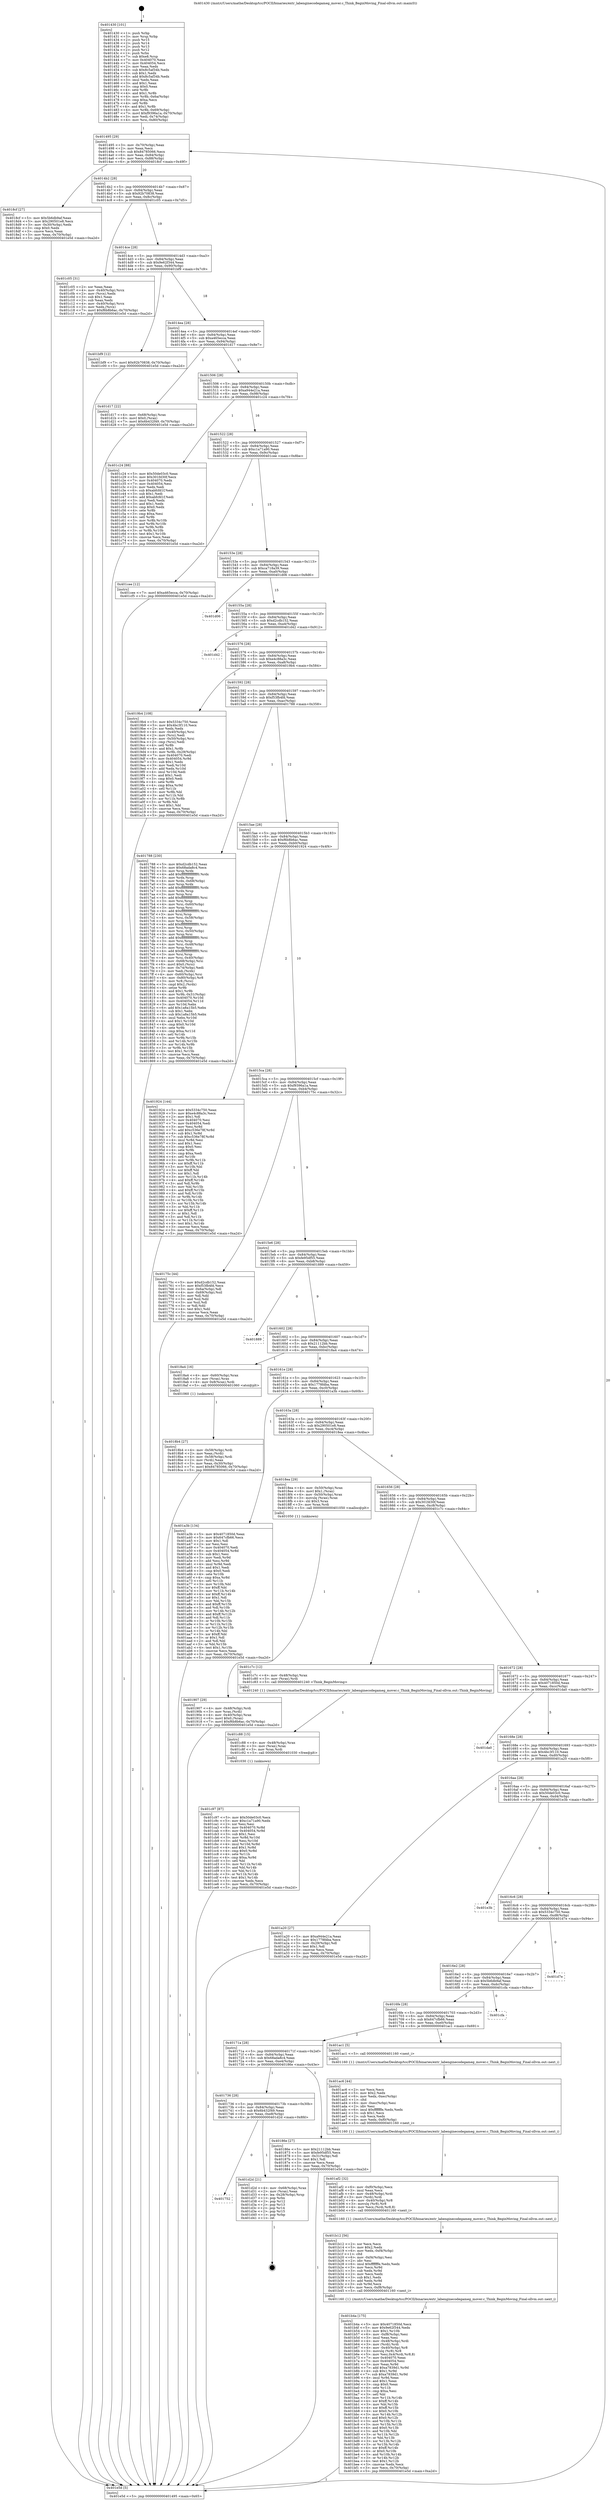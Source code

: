 digraph "0x401430" {
  label = "0x401430 (/mnt/c/Users/mathe/Desktop/tcc/POCII/binaries/extr_labenginecodegameg_mover.c_Think_BeginMoving_Final-ollvm.out::main(0))"
  labelloc = "t"
  node[shape=record]

  Entry [label="",width=0.3,height=0.3,shape=circle,fillcolor=black,style=filled]
  "0x401495" [label="{
     0x401495 [29]\l
     | [instrs]\l
     &nbsp;&nbsp;0x401495 \<+3\>: mov -0x70(%rbp),%eax\l
     &nbsp;&nbsp;0x401498 \<+2\>: mov %eax,%ecx\l
     &nbsp;&nbsp;0x40149a \<+6\>: sub $0x84785066,%ecx\l
     &nbsp;&nbsp;0x4014a0 \<+6\>: mov %eax,-0x84(%rbp)\l
     &nbsp;&nbsp;0x4014a6 \<+6\>: mov %ecx,-0x88(%rbp)\l
     &nbsp;&nbsp;0x4014ac \<+6\>: je 00000000004018cf \<main+0x49f\>\l
  }"]
  "0x4018cf" [label="{
     0x4018cf [27]\l
     | [instrs]\l
     &nbsp;&nbsp;0x4018cf \<+5\>: mov $0x5b6db9af,%eax\l
     &nbsp;&nbsp;0x4018d4 \<+5\>: mov $0x290501e8,%ecx\l
     &nbsp;&nbsp;0x4018d9 \<+3\>: mov -0x30(%rbp),%edx\l
     &nbsp;&nbsp;0x4018dc \<+3\>: cmp $0x0,%edx\l
     &nbsp;&nbsp;0x4018df \<+3\>: cmove %ecx,%eax\l
     &nbsp;&nbsp;0x4018e2 \<+3\>: mov %eax,-0x70(%rbp)\l
     &nbsp;&nbsp;0x4018e5 \<+5\>: jmp 0000000000401e5d \<main+0xa2d\>\l
  }"]
  "0x4014b2" [label="{
     0x4014b2 [28]\l
     | [instrs]\l
     &nbsp;&nbsp;0x4014b2 \<+5\>: jmp 00000000004014b7 \<main+0x87\>\l
     &nbsp;&nbsp;0x4014b7 \<+6\>: mov -0x84(%rbp),%eax\l
     &nbsp;&nbsp;0x4014bd \<+5\>: sub $0x92b70838,%eax\l
     &nbsp;&nbsp;0x4014c2 \<+6\>: mov %eax,-0x8c(%rbp)\l
     &nbsp;&nbsp;0x4014c8 \<+6\>: je 0000000000401c05 \<main+0x7d5\>\l
  }"]
  Exit [label="",width=0.3,height=0.3,shape=circle,fillcolor=black,style=filled,peripheries=2]
  "0x401c05" [label="{
     0x401c05 [31]\l
     | [instrs]\l
     &nbsp;&nbsp;0x401c05 \<+2\>: xor %eax,%eax\l
     &nbsp;&nbsp;0x401c07 \<+4\>: mov -0x40(%rbp),%rcx\l
     &nbsp;&nbsp;0x401c0b \<+2\>: mov (%rcx),%edx\l
     &nbsp;&nbsp;0x401c0d \<+3\>: sub $0x1,%eax\l
     &nbsp;&nbsp;0x401c10 \<+2\>: sub %eax,%edx\l
     &nbsp;&nbsp;0x401c12 \<+4\>: mov -0x40(%rbp),%rcx\l
     &nbsp;&nbsp;0x401c16 \<+2\>: mov %edx,(%rcx)\l
     &nbsp;&nbsp;0x401c18 \<+7\>: movl $0xf6b8b6ac,-0x70(%rbp)\l
     &nbsp;&nbsp;0x401c1f \<+5\>: jmp 0000000000401e5d \<main+0xa2d\>\l
  }"]
  "0x4014ce" [label="{
     0x4014ce [28]\l
     | [instrs]\l
     &nbsp;&nbsp;0x4014ce \<+5\>: jmp 00000000004014d3 \<main+0xa3\>\l
     &nbsp;&nbsp;0x4014d3 \<+6\>: mov -0x84(%rbp),%eax\l
     &nbsp;&nbsp;0x4014d9 \<+5\>: sub $0x9e62f344,%eax\l
     &nbsp;&nbsp;0x4014de \<+6\>: mov %eax,-0x90(%rbp)\l
     &nbsp;&nbsp;0x4014e4 \<+6\>: je 0000000000401bf9 \<main+0x7c9\>\l
  }"]
  "0x401752" [label="{
     0x401752\l
  }", style=dashed]
  "0x401bf9" [label="{
     0x401bf9 [12]\l
     | [instrs]\l
     &nbsp;&nbsp;0x401bf9 \<+7\>: movl $0x92b70838,-0x70(%rbp)\l
     &nbsp;&nbsp;0x401c00 \<+5\>: jmp 0000000000401e5d \<main+0xa2d\>\l
  }"]
  "0x4014ea" [label="{
     0x4014ea [28]\l
     | [instrs]\l
     &nbsp;&nbsp;0x4014ea \<+5\>: jmp 00000000004014ef \<main+0xbf\>\l
     &nbsp;&nbsp;0x4014ef \<+6\>: mov -0x84(%rbp),%eax\l
     &nbsp;&nbsp;0x4014f5 \<+5\>: sub $0xa465ecca,%eax\l
     &nbsp;&nbsp;0x4014fa \<+6\>: mov %eax,-0x94(%rbp)\l
     &nbsp;&nbsp;0x401500 \<+6\>: je 0000000000401d17 \<main+0x8e7\>\l
  }"]
  "0x401d2d" [label="{
     0x401d2d [21]\l
     | [instrs]\l
     &nbsp;&nbsp;0x401d2d \<+4\>: mov -0x68(%rbp),%rax\l
     &nbsp;&nbsp;0x401d31 \<+2\>: mov (%rax),%eax\l
     &nbsp;&nbsp;0x401d33 \<+4\>: lea -0x28(%rbp),%rsp\l
     &nbsp;&nbsp;0x401d37 \<+1\>: pop %rbx\l
     &nbsp;&nbsp;0x401d38 \<+2\>: pop %r12\l
     &nbsp;&nbsp;0x401d3a \<+2\>: pop %r13\l
     &nbsp;&nbsp;0x401d3c \<+2\>: pop %r14\l
     &nbsp;&nbsp;0x401d3e \<+2\>: pop %r15\l
     &nbsp;&nbsp;0x401d40 \<+1\>: pop %rbp\l
     &nbsp;&nbsp;0x401d41 \<+1\>: ret\l
  }"]
  "0x401d17" [label="{
     0x401d17 [22]\l
     | [instrs]\l
     &nbsp;&nbsp;0x401d17 \<+4\>: mov -0x68(%rbp),%rax\l
     &nbsp;&nbsp;0x401d1b \<+6\>: movl $0x0,(%rax)\l
     &nbsp;&nbsp;0x401d21 \<+7\>: movl $0x6b432f49,-0x70(%rbp)\l
     &nbsp;&nbsp;0x401d28 \<+5\>: jmp 0000000000401e5d \<main+0xa2d\>\l
  }"]
  "0x401506" [label="{
     0x401506 [28]\l
     | [instrs]\l
     &nbsp;&nbsp;0x401506 \<+5\>: jmp 000000000040150b \<main+0xdb\>\l
     &nbsp;&nbsp;0x40150b \<+6\>: mov -0x84(%rbp),%eax\l
     &nbsp;&nbsp;0x401511 \<+5\>: sub $0xa944e21a,%eax\l
     &nbsp;&nbsp;0x401516 \<+6\>: mov %eax,-0x98(%rbp)\l
     &nbsp;&nbsp;0x40151c \<+6\>: je 0000000000401c24 \<main+0x7f4\>\l
  }"]
  "0x401c97" [label="{
     0x401c97 [87]\l
     | [instrs]\l
     &nbsp;&nbsp;0x401c97 \<+5\>: mov $0x50de03c0,%ecx\l
     &nbsp;&nbsp;0x401c9c \<+5\>: mov $0xc1a71a90,%edx\l
     &nbsp;&nbsp;0x401ca1 \<+2\>: xor %esi,%esi\l
     &nbsp;&nbsp;0x401ca3 \<+8\>: mov 0x404070,%r8d\l
     &nbsp;&nbsp;0x401cab \<+8\>: mov 0x404054,%r9d\l
     &nbsp;&nbsp;0x401cb3 \<+3\>: sub $0x1,%esi\l
     &nbsp;&nbsp;0x401cb6 \<+3\>: mov %r8d,%r10d\l
     &nbsp;&nbsp;0x401cb9 \<+3\>: add %esi,%r10d\l
     &nbsp;&nbsp;0x401cbc \<+4\>: imul %r10d,%r8d\l
     &nbsp;&nbsp;0x401cc0 \<+4\>: and $0x1,%r8d\l
     &nbsp;&nbsp;0x401cc4 \<+4\>: cmp $0x0,%r8d\l
     &nbsp;&nbsp;0x401cc8 \<+4\>: sete %r11b\l
     &nbsp;&nbsp;0x401ccc \<+4\>: cmp $0xa,%r9d\l
     &nbsp;&nbsp;0x401cd0 \<+3\>: setl %bl\l
     &nbsp;&nbsp;0x401cd3 \<+3\>: mov %r11b,%r14b\l
     &nbsp;&nbsp;0x401cd6 \<+3\>: and %bl,%r14b\l
     &nbsp;&nbsp;0x401cd9 \<+3\>: xor %bl,%r11b\l
     &nbsp;&nbsp;0x401cdc \<+3\>: or %r11b,%r14b\l
     &nbsp;&nbsp;0x401cdf \<+4\>: test $0x1,%r14b\l
     &nbsp;&nbsp;0x401ce3 \<+3\>: cmovne %edx,%ecx\l
     &nbsp;&nbsp;0x401ce6 \<+3\>: mov %ecx,-0x70(%rbp)\l
     &nbsp;&nbsp;0x401ce9 \<+5\>: jmp 0000000000401e5d \<main+0xa2d\>\l
  }"]
  "0x401c24" [label="{
     0x401c24 [88]\l
     | [instrs]\l
     &nbsp;&nbsp;0x401c24 \<+5\>: mov $0x50de03c0,%eax\l
     &nbsp;&nbsp;0x401c29 \<+5\>: mov $0x301fd30f,%ecx\l
     &nbsp;&nbsp;0x401c2e \<+7\>: mov 0x404070,%edx\l
     &nbsp;&nbsp;0x401c35 \<+7\>: mov 0x404054,%esi\l
     &nbsp;&nbsp;0x401c3c \<+2\>: mov %edx,%edi\l
     &nbsp;&nbsp;0x401c3e \<+6\>: sub $0xabfcfd1f,%edi\l
     &nbsp;&nbsp;0x401c44 \<+3\>: sub $0x1,%edi\l
     &nbsp;&nbsp;0x401c47 \<+6\>: add $0xabfcfd1f,%edi\l
     &nbsp;&nbsp;0x401c4d \<+3\>: imul %edi,%edx\l
     &nbsp;&nbsp;0x401c50 \<+3\>: and $0x1,%edx\l
     &nbsp;&nbsp;0x401c53 \<+3\>: cmp $0x0,%edx\l
     &nbsp;&nbsp;0x401c56 \<+4\>: sete %r8b\l
     &nbsp;&nbsp;0x401c5a \<+3\>: cmp $0xa,%esi\l
     &nbsp;&nbsp;0x401c5d \<+4\>: setl %r9b\l
     &nbsp;&nbsp;0x401c61 \<+3\>: mov %r8b,%r10b\l
     &nbsp;&nbsp;0x401c64 \<+3\>: and %r9b,%r10b\l
     &nbsp;&nbsp;0x401c67 \<+3\>: xor %r9b,%r8b\l
     &nbsp;&nbsp;0x401c6a \<+3\>: or %r8b,%r10b\l
     &nbsp;&nbsp;0x401c6d \<+4\>: test $0x1,%r10b\l
     &nbsp;&nbsp;0x401c71 \<+3\>: cmovne %ecx,%eax\l
     &nbsp;&nbsp;0x401c74 \<+3\>: mov %eax,-0x70(%rbp)\l
     &nbsp;&nbsp;0x401c77 \<+5\>: jmp 0000000000401e5d \<main+0xa2d\>\l
  }"]
  "0x401522" [label="{
     0x401522 [28]\l
     | [instrs]\l
     &nbsp;&nbsp;0x401522 \<+5\>: jmp 0000000000401527 \<main+0xf7\>\l
     &nbsp;&nbsp;0x401527 \<+6\>: mov -0x84(%rbp),%eax\l
     &nbsp;&nbsp;0x40152d \<+5\>: sub $0xc1a71a90,%eax\l
     &nbsp;&nbsp;0x401532 \<+6\>: mov %eax,-0x9c(%rbp)\l
     &nbsp;&nbsp;0x401538 \<+6\>: je 0000000000401cee \<main+0x8be\>\l
  }"]
  "0x401c88" [label="{
     0x401c88 [15]\l
     | [instrs]\l
     &nbsp;&nbsp;0x401c88 \<+4\>: mov -0x48(%rbp),%rax\l
     &nbsp;&nbsp;0x401c8c \<+3\>: mov (%rax),%rax\l
     &nbsp;&nbsp;0x401c8f \<+3\>: mov %rax,%rdi\l
     &nbsp;&nbsp;0x401c92 \<+5\>: call 0000000000401030 \<free@plt\>\l
     | [calls]\l
     &nbsp;&nbsp;0x401030 \{1\} (unknown)\l
  }"]
  "0x401cee" [label="{
     0x401cee [12]\l
     | [instrs]\l
     &nbsp;&nbsp;0x401cee \<+7\>: movl $0xa465ecca,-0x70(%rbp)\l
     &nbsp;&nbsp;0x401cf5 \<+5\>: jmp 0000000000401e5d \<main+0xa2d\>\l
  }"]
  "0x40153e" [label="{
     0x40153e [28]\l
     | [instrs]\l
     &nbsp;&nbsp;0x40153e \<+5\>: jmp 0000000000401543 \<main+0x113\>\l
     &nbsp;&nbsp;0x401543 \<+6\>: mov -0x84(%rbp),%eax\l
     &nbsp;&nbsp;0x401549 \<+5\>: sub $0xca718a39,%eax\l
     &nbsp;&nbsp;0x40154e \<+6\>: mov %eax,-0xa0(%rbp)\l
     &nbsp;&nbsp;0x401554 \<+6\>: je 0000000000401d06 \<main+0x8d6\>\l
  }"]
  "0x401b4a" [label="{
     0x401b4a [175]\l
     | [instrs]\l
     &nbsp;&nbsp;0x401b4a \<+5\>: mov $0x4071850d,%ecx\l
     &nbsp;&nbsp;0x401b4f \<+5\>: mov $0x9e62f344,%edx\l
     &nbsp;&nbsp;0x401b54 \<+3\>: mov $0x1,%r10b\l
     &nbsp;&nbsp;0x401b57 \<+6\>: mov -0xf8(%rbp),%esi\l
     &nbsp;&nbsp;0x401b5d \<+3\>: imul %eax,%esi\l
     &nbsp;&nbsp;0x401b60 \<+4\>: mov -0x48(%rbp),%rdi\l
     &nbsp;&nbsp;0x401b64 \<+3\>: mov (%rdi),%rdi\l
     &nbsp;&nbsp;0x401b67 \<+4\>: mov -0x40(%rbp),%r8\l
     &nbsp;&nbsp;0x401b6b \<+3\>: movslq (%r8),%r8\l
     &nbsp;&nbsp;0x401b6e \<+5\>: mov %esi,0x4(%rdi,%r8,8)\l
     &nbsp;&nbsp;0x401b73 \<+7\>: mov 0x404070,%eax\l
     &nbsp;&nbsp;0x401b7a \<+7\>: mov 0x404054,%esi\l
     &nbsp;&nbsp;0x401b81 \<+3\>: mov %eax,%r9d\l
     &nbsp;&nbsp;0x401b84 \<+7\>: add $0xa7839d1,%r9d\l
     &nbsp;&nbsp;0x401b8b \<+4\>: sub $0x1,%r9d\l
     &nbsp;&nbsp;0x401b8f \<+7\>: sub $0xa7839d1,%r9d\l
     &nbsp;&nbsp;0x401b96 \<+4\>: imul %r9d,%eax\l
     &nbsp;&nbsp;0x401b9a \<+3\>: and $0x1,%eax\l
     &nbsp;&nbsp;0x401b9d \<+3\>: cmp $0x0,%eax\l
     &nbsp;&nbsp;0x401ba0 \<+4\>: sete %r11b\l
     &nbsp;&nbsp;0x401ba4 \<+3\>: cmp $0xa,%esi\l
     &nbsp;&nbsp;0x401ba7 \<+3\>: setl %bl\l
     &nbsp;&nbsp;0x401baa \<+3\>: mov %r11b,%r14b\l
     &nbsp;&nbsp;0x401bad \<+4\>: xor $0xff,%r14b\l
     &nbsp;&nbsp;0x401bb1 \<+3\>: mov %bl,%r15b\l
     &nbsp;&nbsp;0x401bb4 \<+4\>: xor $0xff,%r15b\l
     &nbsp;&nbsp;0x401bb8 \<+4\>: xor $0x0,%r10b\l
     &nbsp;&nbsp;0x401bbc \<+3\>: mov %r14b,%r12b\l
     &nbsp;&nbsp;0x401bbf \<+4\>: and $0x0,%r12b\l
     &nbsp;&nbsp;0x401bc3 \<+3\>: and %r10b,%r11b\l
     &nbsp;&nbsp;0x401bc6 \<+3\>: mov %r15b,%r13b\l
     &nbsp;&nbsp;0x401bc9 \<+4\>: and $0x0,%r13b\l
     &nbsp;&nbsp;0x401bcd \<+3\>: and %r10b,%bl\l
     &nbsp;&nbsp;0x401bd0 \<+3\>: or %r11b,%r12b\l
     &nbsp;&nbsp;0x401bd3 \<+3\>: or %bl,%r13b\l
     &nbsp;&nbsp;0x401bd6 \<+3\>: xor %r13b,%r12b\l
     &nbsp;&nbsp;0x401bd9 \<+3\>: or %r15b,%r14b\l
     &nbsp;&nbsp;0x401bdc \<+4\>: xor $0xff,%r14b\l
     &nbsp;&nbsp;0x401be0 \<+4\>: or $0x0,%r10b\l
     &nbsp;&nbsp;0x401be4 \<+3\>: and %r10b,%r14b\l
     &nbsp;&nbsp;0x401be7 \<+3\>: or %r14b,%r12b\l
     &nbsp;&nbsp;0x401bea \<+4\>: test $0x1,%r12b\l
     &nbsp;&nbsp;0x401bee \<+3\>: cmovne %edx,%ecx\l
     &nbsp;&nbsp;0x401bf1 \<+3\>: mov %ecx,-0x70(%rbp)\l
     &nbsp;&nbsp;0x401bf4 \<+5\>: jmp 0000000000401e5d \<main+0xa2d\>\l
  }"]
  "0x401d06" [label="{
     0x401d06\l
  }", style=dashed]
  "0x40155a" [label="{
     0x40155a [28]\l
     | [instrs]\l
     &nbsp;&nbsp;0x40155a \<+5\>: jmp 000000000040155f \<main+0x12f\>\l
     &nbsp;&nbsp;0x40155f \<+6\>: mov -0x84(%rbp),%eax\l
     &nbsp;&nbsp;0x401565 \<+5\>: sub $0xd2cdb152,%eax\l
     &nbsp;&nbsp;0x40156a \<+6\>: mov %eax,-0xa4(%rbp)\l
     &nbsp;&nbsp;0x401570 \<+6\>: je 0000000000401d42 \<main+0x912\>\l
  }"]
  "0x401b12" [label="{
     0x401b12 [56]\l
     | [instrs]\l
     &nbsp;&nbsp;0x401b12 \<+2\>: xor %ecx,%ecx\l
     &nbsp;&nbsp;0x401b14 \<+5\>: mov $0x2,%edx\l
     &nbsp;&nbsp;0x401b19 \<+6\>: mov %edx,-0xf4(%rbp)\l
     &nbsp;&nbsp;0x401b1f \<+1\>: cltd\l
     &nbsp;&nbsp;0x401b20 \<+6\>: mov -0xf4(%rbp),%esi\l
     &nbsp;&nbsp;0x401b26 \<+2\>: idiv %esi\l
     &nbsp;&nbsp;0x401b28 \<+6\>: imul $0xfffffffe,%edx,%edx\l
     &nbsp;&nbsp;0x401b2e \<+3\>: mov %ecx,%r9d\l
     &nbsp;&nbsp;0x401b31 \<+3\>: sub %edx,%r9d\l
     &nbsp;&nbsp;0x401b34 \<+2\>: mov %ecx,%edx\l
     &nbsp;&nbsp;0x401b36 \<+3\>: sub $0x1,%edx\l
     &nbsp;&nbsp;0x401b39 \<+3\>: add %edx,%r9d\l
     &nbsp;&nbsp;0x401b3c \<+3\>: sub %r9d,%ecx\l
     &nbsp;&nbsp;0x401b3f \<+6\>: mov %ecx,-0xf8(%rbp)\l
     &nbsp;&nbsp;0x401b45 \<+5\>: call 0000000000401160 \<next_i\>\l
     | [calls]\l
     &nbsp;&nbsp;0x401160 \{1\} (/mnt/c/Users/mathe/Desktop/tcc/POCII/binaries/extr_labenginecodegameg_mover.c_Think_BeginMoving_Final-ollvm.out::next_i)\l
  }"]
  "0x401d42" [label="{
     0x401d42\l
  }", style=dashed]
  "0x401576" [label="{
     0x401576 [28]\l
     | [instrs]\l
     &nbsp;&nbsp;0x401576 \<+5\>: jmp 000000000040157b \<main+0x14b\>\l
     &nbsp;&nbsp;0x40157b \<+6\>: mov -0x84(%rbp),%eax\l
     &nbsp;&nbsp;0x401581 \<+5\>: sub $0xe4c88a3c,%eax\l
     &nbsp;&nbsp;0x401586 \<+6\>: mov %eax,-0xa8(%rbp)\l
     &nbsp;&nbsp;0x40158c \<+6\>: je 00000000004019b4 \<main+0x584\>\l
  }"]
  "0x401af2" [label="{
     0x401af2 [32]\l
     | [instrs]\l
     &nbsp;&nbsp;0x401af2 \<+6\>: mov -0xf0(%rbp),%ecx\l
     &nbsp;&nbsp;0x401af8 \<+3\>: imul %eax,%ecx\l
     &nbsp;&nbsp;0x401afb \<+4\>: mov -0x48(%rbp),%rdi\l
     &nbsp;&nbsp;0x401aff \<+3\>: mov (%rdi),%rdi\l
     &nbsp;&nbsp;0x401b02 \<+4\>: mov -0x40(%rbp),%r8\l
     &nbsp;&nbsp;0x401b06 \<+3\>: movslq (%r8),%r8\l
     &nbsp;&nbsp;0x401b09 \<+4\>: mov %ecx,(%rdi,%r8,8)\l
     &nbsp;&nbsp;0x401b0d \<+5\>: call 0000000000401160 \<next_i\>\l
     | [calls]\l
     &nbsp;&nbsp;0x401160 \{1\} (/mnt/c/Users/mathe/Desktop/tcc/POCII/binaries/extr_labenginecodegameg_mover.c_Think_BeginMoving_Final-ollvm.out::next_i)\l
  }"]
  "0x4019b4" [label="{
     0x4019b4 [108]\l
     | [instrs]\l
     &nbsp;&nbsp;0x4019b4 \<+5\>: mov $0x5334c750,%eax\l
     &nbsp;&nbsp;0x4019b9 \<+5\>: mov $0x4bc3f110,%ecx\l
     &nbsp;&nbsp;0x4019be \<+2\>: xor %edx,%edx\l
     &nbsp;&nbsp;0x4019c0 \<+4\>: mov -0x40(%rbp),%rsi\l
     &nbsp;&nbsp;0x4019c4 \<+2\>: mov (%rsi),%edi\l
     &nbsp;&nbsp;0x4019c6 \<+4\>: mov -0x50(%rbp),%rsi\l
     &nbsp;&nbsp;0x4019ca \<+2\>: cmp (%rsi),%edi\l
     &nbsp;&nbsp;0x4019cc \<+4\>: setl %r8b\l
     &nbsp;&nbsp;0x4019d0 \<+4\>: and $0x1,%r8b\l
     &nbsp;&nbsp;0x4019d4 \<+4\>: mov %r8b,-0x29(%rbp)\l
     &nbsp;&nbsp;0x4019d8 \<+7\>: mov 0x404070,%edi\l
     &nbsp;&nbsp;0x4019df \<+8\>: mov 0x404054,%r9d\l
     &nbsp;&nbsp;0x4019e7 \<+3\>: sub $0x1,%edx\l
     &nbsp;&nbsp;0x4019ea \<+3\>: mov %edi,%r10d\l
     &nbsp;&nbsp;0x4019ed \<+3\>: add %edx,%r10d\l
     &nbsp;&nbsp;0x4019f0 \<+4\>: imul %r10d,%edi\l
     &nbsp;&nbsp;0x4019f4 \<+3\>: and $0x1,%edi\l
     &nbsp;&nbsp;0x4019f7 \<+3\>: cmp $0x0,%edi\l
     &nbsp;&nbsp;0x4019fa \<+4\>: sete %r8b\l
     &nbsp;&nbsp;0x4019fe \<+4\>: cmp $0xa,%r9d\l
     &nbsp;&nbsp;0x401a02 \<+4\>: setl %r11b\l
     &nbsp;&nbsp;0x401a06 \<+3\>: mov %r8b,%bl\l
     &nbsp;&nbsp;0x401a09 \<+3\>: and %r11b,%bl\l
     &nbsp;&nbsp;0x401a0c \<+3\>: xor %r11b,%r8b\l
     &nbsp;&nbsp;0x401a0f \<+3\>: or %r8b,%bl\l
     &nbsp;&nbsp;0x401a12 \<+3\>: test $0x1,%bl\l
     &nbsp;&nbsp;0x401a15 \<+3\>: cmovne %ecx,%eax\l
     &nbsp;&nbsp;0x401a18 \<+3\>: mov %eax,-0x70(%rbp)\l
     &nbsp;&nbsp;0x401a1b \<+5\>: jmp 0000000000401e5d \<main+0xa2d\>\l
  }"]
  "0x401592" [label="{
     0x401592 [28]\l
     | [instrs]\l
     &nbsp;&nbsp;0x401592 \<+5\>: jmp 0000000000401597 \<main+0x167\>\l
     &nbsp;&nbsp;0x401597 \<+6\>: mov -0x84(%rbp),%eax\l
     &nbsp;&nbsp;0x40159d \<+5\>: sub $0xf53fb4fd,%eax\l
     &nbsp;&nbsp;0x4015a2 \<+6\>: mov %eax,-0xac(%rbp)\l
     &nbsp;&nbsp;0x4015a8 \<+6\>: je 0000000000401788 \<main+0x358\>\l
  }"]
  "0x401ac6" [label="{
     0x401ac6 [44]\l
     | [instrs]\l
     &nbsp;&nbsp;0x401ac6 \<+2\>: xor %ecx,%ecx\l
     &nbsp;&nbsp;0x401ac8 \<+5\>: mov $0x2,%edx\l
     &nbsp;&nbsp;0x401acd \<+6\>: mov %edx,-0xec(%rbp)\l
     &nbsp;&nbsp;0x401ad3 \<+1\>: cltd\l
     &nbsp;&nbsp;0x401ad4 \<+6\>: mov -0xec(%rbp),%esi\l
     &nbsp;&nbsp;0x401ada \<+2\>: idiv %esi\l
     &nbsp;&nbsp;0x401adc \<+6\>: imul $0xfffffffe,%edx,%edx\l
     &nbsp;&nbsp;0x401ae2 \<+3\>: sub $0x1,%ecx\l
     &nbsp;&nbsp;0x401ae5 \<+2\>: sub %ecx,%edx\l
     &nbsp;&nbsp;0x401ae7 \<+6\>: mov %edx,-0xf0(%rbp)\l
     &nbsp;&nbsp;0x401aed \<+5\>: call 0000000000401160 \<next_i\>\l
     | [calls]\l
     &nbsp;&nbsp;0x401160 \{1\} (/mnt/c/Users/mathe/Desktop/tcc/POCII/binaries/extr_labenginecodegameg_mover.c_Think_BeginMoving_Final-ollvm.out::next_i)\l
  }"]
  "0x401788" [label="{
     0x401788 [230]\l
     | [instrs]\l
     &nbsp;&nbsp;0x401788 \<+5\>: mov $0xd2cdb152,%eax\l
     &nbsp;&nbsp;0x40178d \<+5\>: mov $0x68ada8c4,%ecx\l
     &nbsp;&nbsp;0x401792 \<+3\>: mov %rsp,%rdx\l
     &nbsp;&nbsp;0x401795 \<+4\>: add $0xfffffffffffffff0,%rdx\l
     &nbsp;&nbsp;0x401799 \<+3\>: mov %rdx,%rsp\l
     &nbsp;&nbsp;0x40179c \<+4\>: mov %rdx,-0x68(%rbp)\l
     &nbsp;&nbsp;0x4017a0 \<+3\>: mov %rsp,%rdx\l
     &nbsp;&nbsp;0x4017a3 \<+4\>: add $0xfffffffffffffff0,%rdx\l
     &nbsp;&nbsp;0x4017a7 \<+3\>: mov %rdx,%rsp\l
     &nbsp;&nbsp;0x4017aa \<+3\>: mov %rsp,%rsi\l
     &nbsp;&nbsp;0x4017ad \<+4\>: add $0xfffffffffffffff0,%rsi\l
     &nbsp;&nbsp;0x4017b1 \<+3\>: mov %rsi,%rsp\l
     &nbsp;&nbsp;0x4017b4 \<+4\>: mov %rsi,-0x60(%rbp)\l
     &nbsp;&nbsp;0x4017b8 \<+3\>: mov %rsp,%rsi\l
     &nbsp;&nbsp;0x4017bb \<+4\>: add $0xfffffffffffffff0,%rsi\l
     &nbsp;&nbsp;0x4017bf \<+3\>: mov %rsi,%rsp\l
     &nbsp;&nbsp;0x4017c2 \<+4\>: mov %rsi,-0x58(%rbp)\l
     &nbsp;&nbsp;0x4017c6 \<+3\>: mov %rsp,%rsi\l
     &nbsp;&nbsp;0x4017c9 \<+4\>: add $0xfffffffffffffff0,%rsi\l
     &nbsp;&nbsp;0x4017cd \<+3\>: mov %rsi,%rsp\l
     &nbsp;&nbsp;0x4017d0 \<+4\>: mov %rsi,-0x50(%rbp)\l
     &nbsp;&nbsp;0x4017d4 \<+3\>: mov %rsp,%rsi\l
     &nbsp;&nbsp;0x4017d7 \<+4\>: add $0xfffffffffffffff0,%rsi\l
     &nbsp;&nbsp;0x4017db \<+3\>: mov %rsi,%rsp\l
     &nbsp;&nbsp;0x4017de \<+4\>: mov %rsi,-0x48(%rbp)\l
     &nbsp;&nbsp;0x4017e2 \<+3\>: mov %rsp,%rsi\l
     &nbsp;&nbsp;0x4017e5 \<+4\>: add $0xfffffffffffffff0,%rsi\l
     &nbsp;&nbsp;0x4017e9 \<+3\>: mov %rsi,%rsp\l
     &nbsp;&nbsp;0x4017ec \<+4\>: mov %rsi,-0x40(%rbp)\l
     &nbsp;&nbsp;0x4017f0 \<+4\>: mov -0x68(%rbp),%rsi\l
     &nbsp;&nbsp;0x4017f4 \<+6\>: movl $0x0,(%rsi)\l
     &nbsp;&nbsp;0x4017fa \<+3\>: mov -0x74(%rbp),%edi\l
     &nbsp;&nbsp;0x4017fd \<+2\>: mov %edi,(%rdx)\l
     &nbsp;&nbsp;0x4017ff \<+4\>: mov -0x60(%rbp),%rsi\l
     &nbsp;&nbsp;0x401803 \<+4\>: mov -0x80(%rbp),%r8\l
     &nbsp;&nbsp;0x401807 \<+3\>: mov %r8,(%rsi)\l
     &nbsp;&nbsp;0x40180a \<+3\>: cmpl $0x2,(%rdx)\l
     &nbsp;&nbsp;0x40180d \<+4\>: setne %r9b\l
     &nbsp;&nbsp;0x401811 \<+4\>: and $0x1,%r9b\l
     &nbsp;&nbsp;0x401815 \<+4\>: mov %r9b,-0x31(%rbp)\l
     &nbsp;&nbsp;0x401819 \<+8\>: mov 0x404070,%r10d\l
     &nbsp;&nbsp;0x401821 \<+8\>: mov 0x404054,%r11d\l
     &nbsp;&nbsp;0x401829 \<+3\>: mov %r10d,%ebx\l
     &nbsp;&nbsp;0x40182c \<+6\>: add $0x1a8a15b5,%ebx\l
     &nbsp;&nbsp;0x401832 \<+3\>: sub $0x1,%ebx\l
     &nbsp;&nbsp;0x401835 \<+6\>: sub $0x1a8a15b5,%ebx\l
     &nbsp;&nbsp;0x40183b \<+4\>: imul %ebx,%r10d\l
     &nbsp;&nbsp;0x40183f \<+4\>: and $0x1,%r10d\l
     &nbsp;&nbsp;0x401843 \<+4\>: cmp $0x0,%r10d\l
     &nbsp;&nbsp;0x401847 \<+4\>: sete %r9b\l
     &nbsp;&nbsp;0x40184b \<+4\>: cmp $0xa,%r11d\l
     &nbsp;&nbsp;0x40184f \<+4\>: setl %r14b\l
     &nbsp;&nbsp;0x401853 \<+3\>: mov %r9b,%r15b\l
     &nbsp;&nbsp;0x401856 \<+3\>: and %r14b,%r15b\l
     &nbsp;&nbsp;0x401859 \<+3\>: xor %r14b,%r9b\l
     &nbsp;&nbsp;0x40185c \<+3\>: or %r9b,%r15b\l
     &nbsp;&nbsp;0x40185f \<+4\>: test $0x1,%r15b\l
     &nbsp;&nbsp;0x401863 \<+3\>: cmovne %ecx,%eax\l
     &nbsp;&nbsp;0x401866 \<+3\>: mov %eax,-0x70(%rbp)\l
     &nbsp;&nbsp;0x401869 \<+5\>: jmp 0000000000401e5d \<main+0xa2d\>\l
  }"]
  "0x4015ae" [label="{
     0x4015ae [28]\l
     | [instrs]\l
     &nbsp;&nbsp;0x4015ae \<+5\>: jmp 00000000004015b3 \<main+0x183\>\l
     &nbsp;&nbsp;0x4015b3 \<+6\>: mov -0x84(%rbp),%eax\l
     &nbsp;&nbsp;0x4015b9 \<+5\>: sub $0xf6b8b6ac,%eax\l
     &nbsp;&nbsp;0x4015be \<+6\>: mov %eax,-0xb0(%rbp)\l
     &nbsp;&nbsp;0x4015c4 \<+6\>: je 0000000000401924 \<main+0x4f4\>\l
  }"]
  "0x401907" [label="{
     0x401907 [29]\l
     | [instrs]\l
     &nbsp;&nbsp;0x401907 \<+4\>: mov -0x48(%rbp),%rdi\l
     &nbsp;&nbsp;0x40190b \<+3\>: mov %rax,(%rdi)\l
     &nbsp;&nbsp;0x40190e \<+4\>: mov -0x40(%rbp),%rax\l
     &nbsp;&nbsp;0x401912 \<+6\>: movl $0x0,(%rax)\l
     &nbsp;&nbsp;0x401918 \<+7\>: movl $0xf6b8b6ac,-0x70(%rbp)\l
     &nbsp;&nbsp;0x40191f \<+5\>: jmp 0000000000401e5d \<main+0xa2d\>\l
  }"]
  "0x401924" [label="{
     0x401924 [144]\l
     | [instrs]\l
     &nbsp;&nbsp;0x401924 \<+5\>: mov $0x5334c750,%eax\l
     &nbsp;&nbsp;0x401929 \<+5\>: mov $0xe4c88a3c,%ecx\l
     &nbsp;&nbsp;0x40192e \<+2\>: mov $0x1,%dl\l
     &nbsp;&nbsp;0x401930 \<+7\>: mov 0x404070,%esi\l
     &nbsp;&nbsp;0x401937 \<+7\>: mov 0x404054,%edi\l
     &nbsp;&nbsp;0x40193e \<+3\>: mov %esi,%r8d\l
     &nbsp;&nbsp;0x401941 \<+7\>: add $0xc536e78f,%r8d\l
     &nbsp;&nbsp;0x401948 \<+4\>: sub $0x1,%r8d\l
     &nbsp;&nbsp;0x40194c \<+7\>: sub $0xc536e78f,%r8d\l
     &nbsp;&nbsp;0x401953 \<+4\>: imul %r8d,%esi\l
     &nbsp;&nbsp;0x401957 \<+3\>: and $0x1,%esi\l
     &nbsp;&nbsp;0x40195a \<+3\>: cmp $0x0,%esi\l
     &nbsp;&nbsp;0x40195d \<+4\>: sete %r9b\l
     &nbsp;&nbsp;0x401961 \<+3\>: cmp $0xa,%edi\l
     &nbsp;&nbsp;0x401964 \<+4\>: setl %r10b\l
     &nbsp;&nbsp;0x401968 \<+3\>: mov %r9b,%r11b\l
     &nbsp;&nbsp;0x40196b \<+4\>: xor $0xff,%r11b\l
     &nbsp;&nbsp;0x40196f \<+3\>: mov %r10b,%bl\l
     &nbsp;&nbsp;0x401972 \<+3\>: xor $0xff,%bl\l
     &nbsp;&nbsp;0x401975 \<+3\>: xor $0x1,%dl\l
     &nbsp;&nbsp;0x401978 \<+3\>: mov %r11b,%r14b\l
     &nbsp;&nbsp;0x40197b \<+4\>: and $0xff,%r14b\l
     &nbsp;&nbsp;0x40197f \<+3\>: and %dl,%r9b\l
     &nbsp;&nbsp;0x401982 \<+3\>: mov %bl,%r15b\l
     &nbsp;&nbsp;0x401985 \<+4\>: and $0xff,%r15b\l
     &nbsp;&nbsp;0x401989 \<+3\>: and %dl,%r10b\l
     &nbsp;&nbsp;0x40198c \<+3\>: or %r9b,%r14b\l
     &nbsp;&nbsp;0x40198f \<+3\>: or %r10b,%r15b\l
     &nbsp;&nbsp;0x401992 \<+3\>: xor %r15b,%r14b\l
     &nbsp;&nbsp;0x401995 \<+3\>: or %bl,%r11b\l
     &nbsp;&nbsp;0x401998 \<+4\>: xor $0xff,%r11b\l
     &nbsp;&nbsp;0x40199c \<+3\>: or $0x1,%dl\l
     &nbsp;&nbsp;0x40199f \<+3\>: and %dl,%r11b\l
     &nbsp;&nbsp;0x4019a2 \<+3\>: or %r11b,%r14b\l
     &nbsp;&nbsp;0x4019a5 \<+4\>: test $0x1,%r14b\l
     &nbsp;&nbsp;0x4019a9 \<+3\>: cmovne %ecx,%eax\l
     &nbsp;&nbsp;0x4019ac \<+3\>: mov %eax,-0x70(%rbp)\l
     &nbsp;&nbsp;0x4019af \<+5\>: jmp 0000000000401e5d \<main+0xa2d\>\l
  }"]
  "0x4015ca" [label="{
     0x4015ca [28]\l
     | [instrs]\l
     &nbsp;&nbsp;0x4015ca \<+5\>: jmp 00000000004015cf \<main+0x19f\>\l
     &nbsp;&nbsp;0x4015cf \<+6\>: mov -0x84(%rbp),%eax\l
     &nbsp;&nbsp;0x4015d5 \<+5\>: sub $0xf9396a1a,%eax\l
     &nbsp;&nbsp;0x4015da \<+6\>: mov %eax,-0xb4(%rbp)\l
     &nbsp;&nbsp;0x4015e0 \<+6\>: je 000000000040175c \<main+0x32c\>\l
  }"]
  "0x4018b4" [label="{
     0x4018b4 [27]\l
     | [instrs]\l
     &nbsp;&nbsp;0x4018b4 \<+4\>: mov -0x58(%rbp),%rdi\l
     &nbsp;&nbsp;0x4018b8 \<+2\>: mov %eax,(%rdi)\l
     &nbsp;&nbsp;0x4018ba \<+4\>: mov -0x58(%rbp),%rdi\l
     &nbsp;&nbsp;0x4018be \<+2\>: mov (%rdi),%eax\l
     &nbsp;&nbsp;0x4018c0 \<+3\>: mov %eax,-0x30(%rbp)\l
     &nbsp;&nbsp;0x4018c3 \<+7\>: movl $0x84785066,-0x70(%rbp)\l
     &nbsp;&nbsp;0x4018ca \<+5\>: jmp 0000000000401e5d \<main+0xa2d\>\l
  }"]
  "0x40175c" [label="{
     0x40175c [44]\l
     | [instrs]\l
     &nbsp;&nbsp;0x40175c \<+5\>: mov $0xd2cdb152,%eax\l
     &nbsp;&nbsp;0x401761 \<+5\>: mov $0xf53fb4fd,%ecx\l
     &nbsp;&nbsp;0x401766 \<+3\>: mov -0x6a(%rbp),%dl\l
     &nbsp;&nbsp;0x401769 \<+4\>: mov -0x69(%rbp),%sil\l
     &nbsp;&nbsp;0x40176d \<+3\>: mov %dl,%dil\l
     &nbsp;&nbsp;0x401770 \<+3\>: and %sil,%dil\l
     &nbsp;&nbsp;0x401773 \<+3\>: xor %sil,%dl\l
     &nbsp;&nbsp;0x401776 \<+3\>: or %dl,%dil\l
     &nbsp;&nbsp;0x401779 \<+4\>: test $0x1,%dil\l
     &nbsp;&nbsp;0x40177d \<+3\>: cmovne %ecx,%eax\l
     &nbsp;&nbsp;0x401780 \<+3\>: mov %eax,-0x70(%rbp)\l
     &nbsp;&nbsp;0x401783 \<+5\>: jmp 0000000000401e5d \<main+0xa2d\>\l
  }"]
  "0x4015e6" [label="{
     0x4015e6 [28]\l
     | [instrs]\l
     &nbsp;&nbsp;0x4015e6 \<+5\>: jmp 00000000004015eb \<main+0x1bb\>\l
     &nbsp;&nbsp;0x4015eb \<+6\>: mov -0x84(%rbp),%eax\l
     &nbsp;&nbsp;0x4015f1 \<+5\>: sub $0xfe95df55,%eax\l
     &nbsp;&nbsp;0x4015f6 \<+6\>: mov %eax,-0xb8(%rbp)\l
     &nbsp;&nbsp;0x4015fc \<+6\>: je 0000000000401889 \<main+0x459\>\l
  }"]
  "0x401e5d" [label="{
     0x401e5d [5]\l
     | [instrs]\l
     &nbsp;&nbsp;0x401e5d \<+5\>: jmp 0000000000401495 \<main+0x65\>\l
  }"]
  "0x401430" [label="{
     0x401430 [101]\l
     | [instrs]\l
     &nbsp;&nbsp;0x401430 \<+1\>: push %rbp\l
     &nbsp;&nbsp;0x401431 \<+3\>: mov %rsp,%rbp\l
     &nbsp;&nbsp;0x401434 \<+2\>: push %r15\l
     &nbsp;&nbsp;0x401436 \<+2\>: push %r14\l
     &nbsp;&nbsp;0x401438 \<+2\>: push %r13\l
     &nbsp;&nbsp;0x40143a \<+2\>: push %r12\l
     &nbsp;&nbsp;0x40143c \<+1\>: push %rbx\l
     &nbsp;&nbsp;0x40143d \<+7\>: sub $0xe8,%rsp\l
     &nbsp;&nbsp;0x401444 \<+7\>: mov 0x404070,%eax\l
     &nbsp;&nbsp;0x40144b \<+7\>: mov 0x404054,%ecx\l
     &nbsp;&nbsp;0x401452 \<+2\>: mov %eax,%edx\l
     &nbsp;&nbsp;0x401454 \<+6\>: sub $0x8c5af34b,%edx\l
     &nbsp;&nbsp;0x40145a \<+3\>: sub $0x1,%edx\l
     &nbsp;&nbsp;0x40145d \<+6\>: add $0x8c5af34b,%edx\l
     &nbsp;&nbsp;0x401463 \<+3\>: imul %edx,%eax\l
     &nbsp;&nbsp;0x401466 \<+3\>: and $0x1,%eax\l
     &nbsp;&nbsp;0x401469 \<+3\>: cmp $0x0,%eax\l
     &nbsp;&nbsp;0x40146c \<+4\>: sete %r8b\l
     &nbsp;&nbsp;0x401470 \<+4\>: and $0x1,%r8b\l
     &nbsp;&nbsp;0x401474 \<+4\>: mov %r8b,-0x6a(%rbp)\l
     &nbsp;&nbsp;0x401478 \<+3\>: cmp $0xa,%ecx\l
     &nbsp;&nbsp;0x40147b \<+4\>: setl %r8b\l
     &nbsp;&nbsp;0x40147f \<+4\>: and $0x1,%r8b\l
     &nbsp;&nbsp;0x401483 \<+4\>: mov %r8b,-0x69(%rbp)\l
     &nbsp;&nbsp;0x401487 \<+7\>: movl $0xf9396a1a,-0x70(%rbp)\l
     &nbsp;&nbsp;0x40148e \<+3\>: mov %edi,-0x74(%rbp)\l
     &nbsp;&nbsp;0x401491 \<+4\>: mov %rsi,-0x80(%rbp)\l
  }"]
  "0x401736" [label="{
     0x401736 [28]\l
     | [instrs]\l
     &nbsp;&nbsp;0x401736 \<+5\>: jmp 000000000040173b \<main+0x30b\>\l
     &nbsp;&nbsp;0x40173b \<+6\>: mov -0x84(%rbp),%eax\l
     &nbsp;&nbsp;0x401741 \<+5\>: sub $0x6b432f49,%eax\l
     &nbsp;&nbsp;0x401746 \<+6\>: mov %eax,-0xe8(%rbp)\l
     &nbsp;&nbsp;0x40174c \<+6\>: je 0000000000401d2d \<main+0x8fd\>\l
  }"]
  "0x401889" [label="{
     0x401889\l
  }", style=dashed]
  "0x401602" [label="{
     0x401602 [28]\l
     | [instrs]\l
     &nbsp;&nbsp;0x401602 \<+5\>: jmp 0000000000401607 \<main+0x1d7\>\l
     &nbsp;&nbsp;0x401607 \<+6\>: mov -0x84(%rbp),%eax\l
     &nbsp;&nbsp;0x40160d \<+5\>: sub $0x21112bb,%eax\l
     &nbsp;&nbsp;0x401612 \<+6\>: mov %eax,-0xbc(%rbp)\l
     &nbsp;&nbsp;0x401618 \<+6\>: je 00000000004018a4 \<main+0x474\>\l
  }"]
  "0x40186e" [label="{
     0x40186e [27]\l
     | [instrs]\l
     &nbsp;&nbsp;0x40186e \<+5\>: mov $0x21112bb,%eax\l
     &nbsp;&nbsp;0x401873 \<+5\>: mov $0xfe95df55,%ecx\l
     &nbsp;&nbsp;0x401878 \<+3\>: mov -0x31(%rbp),%dl\l
     &nbsp;&nbsp;0x40187b \<+3\>: test $0x1,%dl\l
     &nbsp;&nbsp;0x40187e \<+3\>: cmovne %ecx,%eax\l
     &nbsp;&nbsp;0x401881 \<+3\>: mov %eax,-0x70(%rbp)\l
     &nbsp;&nbsp;0x401884 \<+5\>: jmp 0000000000401e5d \<main+0xa2d\>\l
  }"]
  "0x4018a4" [label="{
     0x4018a4 [16]\l
     | [instrs]\l
     &nbsp;&nbsp;0x4018a4 \<+4\>: mov -0x60(%rbp),%rax\l
     &nbsp;&nbsp;0x4018a8 \<+3\>: mov (%rax),%rax\l
     &nbsp;&nbsp;0x4018ab \<+4\>: mov 0x8(%rax),%rdi\l
     &nbsp;&nbsp;0x4018af \<+5\>: call 0000000000401060 \<atoi@plt\>\l
     | [calls]\l
     &nbsp;&nbsp;0x401060 \{1\} (unknown)\l
  }"]
  "0x40161e" [label="{
     0x40161e [28]\l
     | [instrs]\l
     &nbsp;&nbsp;0x40161e \<+5\>: jmp 0000000000401623 \<main+0x1f3\>\l
     &nbsp;&nbsp;0x401623 \<+6\>: mov -0x84(%rbp),%eax\l
     &nbsp;&nbsp;0x401629 \<+5\>: sub $0x1778fdba,%eax\l
     &nbsp;&nbsp;0x40162e \<+6\>: mov %eax,-0xc0(%rbp)\l
     &nbsp;&nbsp;0x401634 \<+6\>: je 0000000000401a3b \<main+0x60b\>\l
  }"]
  "0x40171a" [label="{
     0x40171a [28]\l
     | [instrs]\l
     &nbsp;&nbsp;0x40171a \<+5\>: jmp 000000000040171f \<main+0x2ef\>\l
     &nbsp;&nbsp;0x40171f \<+6\>: mov -0x84(%rbp),%eax\l
     &nbsp;&nbsp;0x401725 \<+5\>: sub $0x68ada8c4,%eax\l
     &nbsp;&nbsp;0x40172a \<+6\>: mov %eax,-0xe4(%rbp)\l
     &nbsp;&nbsp;0x401730 \<+6\>: je 000000000040186e \<main+0x43e\>\l
  }"]
  "0x401a3b" [label="{
     0x401a3b [134]\l
     | [instrs]\l
     &nbsp;&nbsp;0x401a3b \<+5\>: mov $0x4071850d,%eax\l
     &nbsp;&nbsp;0x401a40 \<+5\>: mov $0x647cfb66,%ecx\l
     &nbsp;&nbsp;0x401a45 \<+2\>: mov $0x1,%dl\l
     &nbsp;&nbsp;0x401a47 \<+2\>: xor %esi,%esi\l
     &nbsp;&nbsp;0x401a49 \<+7\>: mov 0x404070,%edi\l
     &nbsp;&nbsp;0x401a50 \<+8\>: mov 0x404054,%r8d\l
     &nbsp;&nbsp;0x401a58 \<+3\>: sub $0x1,%esi\l
     &nbsp;&nbsp;0x401a5b \<+3\>: mov %edi,%r9d\l
     &nbsp;&nbsp;0x401a5e \<+3\>: add %esi,%r9d\l
     &nbsp;&nbsp;0x401a61 \<+4\>: imul %r9d,%edi\l
     &nbsp;&nbsp;0x401a65 \<+3\>: and $0x1,%edi\l
     &nbsp;&nbsp;0x401a68 \<+3\>: cmp $0x0,%edi\l
     &nbsp;&nbsp;0x401a6b \<+4\>: sete %r10b\l
     &nbsp;&nbsp;0x401a6f \<+4\>: cmp $0xa,%r8d\l
     &nbsp;&nbsp;0x401a73 \<+4\>: setl %r11b\l
     &nbsp;&nbsp;0x401a77 \<+3\>: mov %r10b,%bl\l
     &nbsp;&nbsp;0x401a7a \<+3\>: xor $0xff,%bl\l
     &nbsp;&nbsp;0x401a7d \<+3\>: mov %r11b,%r14b\l
     &nbsp;&nbsp;0x401a80 \<+4\>: xor $0xff,%r14b\l
     &nbsp;&nbsp;0x401a84 \<+3\>: xor $0x1,%dl\l
     &nbsp;&nbsp;0x401a87 \<+3\>: mov %bl,%r15b\l
     &nbsp;&nbsp;0x401a8a \<+4\>: and $0xff,%r15b\l
     &nbsp;&nbsp;0x401a8e \<+3\>: and %dl,%r10b\l
     &nbsp;&nbsp;0x401a91 \<+3\>: mov %r14b,%r12b\l
     &nbsp;&nbsp;0x401a94 \<+4\>: and $0xff,%r12b\l
     &nbsp;&nbsp;0x401a98 \<+3\>: and %dl,%r11b\l
     &nbsp;&nbsp;0x401a9b \<+3\>: or %r10b,%r15b\l
     &nbsp;&nbsp;0x401a9e \<+3\>: or %r11b,%r12b\l
     &nbsp;&nbsp;0x401aa1 \<+3\>: xor %r12b,%r15b\l
     &nbsp;&nbsp;0x401aa4 \<+3\>: or %r14b,%bl\l
     &nbsp;&nbsp;0x401aa7 \<+3\>: xor $0xff,%bl\l
     &nbsp;&nbsp;0x401aaa \<+3\>: or $0x1,%dl\l
     &nbsp;&nbsp;0x401aad \<+2\>: and %dl,%bl\l
     &nbsp;&nbsp;0x401aaf \<+3\>: or %bl,%r15b\l
     &nbsp;&nbsp;0x401ab2 \<+4\>: test $0x1,%r15b\l
     &nbsp;&nbsp;0x401ab6 \<+3\>: cmovne %ecx,%eax\l
     &nbsp;&nbsp;0x401ab9 \<+3\>: mov %eax,-0x70(%rbp)\l
     &nbsp;&nbsp;0x401abc \<+5\>: jmp 0000000000401e5d \<main+0xa2d\>\l
  }"]
  "0x40163a" [label="{
     0x40163a [28]\l
     | [instrs]\l
     &nbsp;&nbsp;0x40163a \<+5\>: jmp 000000000040163f \<main+0x20f\>\l
     &nbsp;&nbsp;0x40163f \<+6\>: mov -0x84(%rbp),%eax\l
     &nbsp;&nbsp;0x401645 \<+5\>: sub $0x290501e8,%eax\l
     &nbsp;&nbsp;0x40164a \<+6\>: mov %eax,-0xc4(%rbp)\l
     &nbsp;&nbsp;0x401650 \<+6\>: je 00000000004018ea \<main+0x4ba\>\l
  }"]
  "0x401ac1" [label="{
     0x401ac1 [5]\l
     | [instrs]\l
     &nbsp;&nbsp;0x401ac1 \<+5\>: call 0000000000401160 \<next_i\>\l
     | [calls]\l
     &nbsp;&nbsp;0x401160 \{1\} (/mnt/c/Users/mathe/Desktop/tcc/POCII/binaries/extr_labenginecodegameg_mover.c_Think_BeginMoving_Final-ollvm.out::next_i)\l
  }"]
  "0x4018ea" [label="{
     0x4018ea [29]\l
     | [instrs]\l
     &nbsp;&nbsp;0x4018ea \<+4\>: mov -0x50(%rbp),%rax\l
     &nbsp;&nbsp;0x4018ee \<+6\>: movl $0x1,(%rax)\l
     &nbsp;&nbsp;0x4018f4 \<+4\>: mov -0x50(%rbp),%rax\l
     &nbsp;&nbsp;0x4018f8 \<+3\>: movslq (%rax),%rax\l
     &nbsp;&nbsp;0x4018fb \<+4\>: shl $0x3,%rax\l
     &nbsp;&nbsp;0x4018ff \<+3\>: mov %rax,%rdi\l
     &nbsp;&nbsp;0x401902 \<+5\>: call 0000000000401050 \<malloc@plt\>\l
     | [calls]\l
     &nbsp;&nbsp;0x401050 \{1\} (unknown)\l
  }"]
  "0x401656" [label="{
     0x401656 [28]\l
     | [instrs]\l
     &nbsp;&nbsp;0x401656 \<+5\>: jmp 000000000040165b \<main+0x22b\>\l
     &nbsp;&nbsp;0x40165b \<+6\>: mov -0x84(%rbp),%eax\l
     &nbsp;&nbsp;0x401661 \<+5\>: sub $0x301fd30f,%eax\l
     &nbsp;&nbsp;0x401666 \<+6\>: mov %eax,-0xc8(%rbp)\l
     &nbsp;&nbsp;0x40166c \<+6\>: je 0000000000401c7c \<main+0x84c\>\l
  }"]
  "0x4016fe" [label="{
     0x4016fe [28]\l
     | [instrs]\l
     &nbsp;&nbsp;0x4016fe \<+5\>: jmp 0000000000401703 \<main+0x2d3\>\l
     &nbsp;&nbsp;0x401703 \<+6\>: mov -0x84(%rbp),%eax\l
     &nbsp;&nbsp;0x401709 \<+5\>: sub $0x647cfb66,%eax\l
     &nbsp;&nbsp;0x40170e \<+6\>: mov %eax,-0xe0(%rbp)\l
     &nbsp;&nbsp;0x401714 \<+6\>: je 0000000000401ac1 \<main+0x691\>\l
  }"]
  "0x401c7c" [label="{
     0x401c7c [12]\l
     | [instrs]\l
     &nbsp;&nbsp;0x401c7c \<+4\>: mov -0x48(%rbp),%rax\l
     &nbsp;&nbsp;0x401c80 \<+3\>: mov (%rax),%rdi\l
     &nbsp;&nbsp;0x401c83 \<+5\>: call 0000000000401240 \<Think_BeginMoving\>\l
     | [calls]\l
     &nbsp;&nbsp;0x401240 \{1\} (/mnt/c/Users/mathe/Desktop/tcc/POCII/binaries/extr_labenginecodegameg_mover.c_Think_BeginMoving_Final-ollvm.out::Think_BeginMoving)\l
  }"]
  "0x401672" [label="{
     0x401672 [28]\l
     | [instrs]\l
     &nbsp;&nbsp;0x401672 \<+5\>: jmp 0000000000401677 \<main+0x247\>\l
     &nbsp;&nbsp;0x401677 \<+6\>: mov -0x84(%rbp),%eax\l
     &nbsp;&nbsp;0x40167d \<+5\>: sub $0x4071850d,%eax\l
     &nbsp;&nbsp;0x401682 \<+6\>: mov %eax,-0xcc(%rbp)\l
     &nbsp;&nbsp;0x401688 \<+6\>: je 0000000000401da0 \<main+0x970\>\l
  }"]
  "0x401cfa" [label="{
     0x401cfa\l
  }", style=dashed]
  "0x401da0" [label="{
     0x401da0\l
  }", style=dashed]
  "0x40168e" [label="{
     0x40168e [28]\l
     | [instrs]\l
     &nbsp;&nbsp;0x40168e \<+5\>: jmp 0000000000401693 \<main+0x263\>\l
     &nbsp;&nbsp;0x401693 \<+6\>: mov -0x84(%rbp),%eax\l
     &nbsp;&nbsp;0x401699 \<+5\>: sub $0x4bc3f110,%eax\l
     &nbsp;&nbsp;0x40169e \<+6\>: mov %eax,-0xd0(%rbp)\l
     &nbsp;&nbsp;0x4016a4 \<+6\>: je 0000000000401a20 \<main+0x5f0\>\l
  }"]
  "0x4016e2" [label="{
     0x4016e2 [28]\l
     | [instrs]\l
     &nbsp;&nbsp;0x4016e2 \<+5\>: jmp 00000000004016e7 \<main+0x2b7\>\l
     &nbsp;&nbsp;0x4016e7 \<+6\>: mov -0x84(%rbp),%eax\l
     &nbsp;&nbsp;0x4016ed \<+5\>: sub $0x5b6db9af,%eax\l
     &nbsp;&nbsp;0x4016f2 \<+6\>: mov %eax,-0xdc(%rbp)\l
     &nbsp;&nbsp;0x4016f8 \<+6\>: je 0000000000401cfa \<main+0x8ca\>\l
  }"]
  "0x401a20" [label="{
     0x401a20 [27]\l
     | [instrs]\l
     &nbsp;&nbsp;0x401a20 \<+5\>: mov $0xa944e21a,%eax\l
     &nbsp;&nbsp;0x401a25 \<+5\>: mov $0x1778fdba,%ecx\l
     &nbsp;&nbsp;0x401a2a \<+3\>: mov -0x29(%rbp),%dl\l
     &nbsp;&nbsp;0x401a2d \<+3\>: test $0x1,%dl\l
     &nbsp;&nbsp;0x401a30 \<+3\>: cmovne %ecx,%eax\l
     &nbsp;&nbsp;0x401a33 \<+3\>: mov %eax,-0x70(%rbp)\l
     &nbsp;&nbsp;0x401a36 \<+5\>: jmp 0000000000401e5d \<main+0xa2d\>\l
  }"]
  "0x4016aa" [label="{
     0x4016aa [28]\l
     | [instrs]\l
     &nbsp;&nbsp;0x4016aa \<+5\>: jmp 00000000004016af \<main+0x27f\>\l
     &nbsp;&nbsp;0x4016af \<+6\>: mov -0x84(%rbp),%eax\l
     &nbsp;&nbsp;0x4016b5 \<+5\>: sub $0x50de03c0,%eax\l
     &nbsp;&nbsp;0x4016ba \<+6\>: mov %eax,-0xd4(%rbp)\l
     &nbsp;&nbsp;0x4016c0 \<+6\>: je 0000000000401e3b \<main+0xa0b\>\l
  }"]
  "0x401d7e" [label="{
     0x401d7e\l
  }", style=dashed]
  "0x401e3b" [label="{
     0x401e3b\l
  }", style=dashed]
  "0x4016c6" [label="{
     0x4016c6 [28]\l
     | [instrs]\l
     &nbsp;&nbsp;0x4016c6 \<+5\>: jmp 00000000004016cb \<main+0x29b\>\l
     &nbsp;&nbsp;0x4016cb \<+6\>: mov -0x84(%rbp),%eax\l
     &nbsp;&nbsp;0x4016d1 \<+5\>: sub $0x5334c750,%eax\l
     &nbsp;&nbsp;0x4016d6 \<+6\>: mov %eax,-0xd8(%rbp)\l
     &nbsp;&nbsp;0x4016dc \<+6\>: je 0000000000401d7e \<main+0x94e\>\l
  }"]
  Entry -> "0x401430" [label=" 1"]
  "0x401495" -> "0x4018cf" [label=" 1"]
  "0x401495" -> "0x4014b2" [label=" 20"]
  "0x401d2d" -> Exit [label=" 1"]
  "0x4014b2" -> "0x401c05" [label=" 1"]
  "0x4014b2" -> "0x4014ce" [label=" 19"]
  "0x401736" -> "0x401752" [label=" 0"]
  "0x4014ce" -> "0x401bf9" [label=" 1"]
  "0x4014ce" -> "0x4014ea" [label=" 18"]
  "0x401736" -> "0x401d2d" [label=" 1"]
  "0x4014ea" -> "0x401d17" [label=" 1"]
  "0x4014ea" -> "0x401506" [label=" 17"]
  "0x401d17" -> "0x401e5d" [label=" 1"]
  "0x401506" -> "0x401c24" [label=" 1"]
  "0x401506" -> "0x401522" [label=" 16"]
  "0x401cee" -> "0x401e5d" [label=" 1"]
  "0x401522" -> "0x401cee" [label=" 1"]
  "0x401522" -> "0x40153e" [label=" 15"]
  "0x401c97" -> "0x401e5d" [label=" 1"]
  "0x40153e" -> "0x401d06" [label=" 0"]
  "0x40153e" -> "0x40155a" [label=" 15"]
  "0x401c88" -> "0x401c97" [label=" 1"]
  "0x40155a" -> "0x401d42" [label=" 0"]
  "0x40155a" -> "0x401576" [label=" 15"]
  "0x401c7c" -> "0x401c88" [label=" 1"]
  "0x401576" -> "0x4019b4" [label=" 2"]
  "0x401576" -> "0x401592" [label=" 13"]
  "0x401c24" -> "0x401e5d" [label=" 1"]
  "0x401592" -> "0x401788" [label=" 1"]
  "0x401592" -> "0x4015ae" [label=" 12"]
  "0x401c05" -> "0x401e5d" [label=" 1"]
  "0x4015ae" -> "0x401924" [label=" 2"]
  "0x4015ae" -> "0x4015ca" [label=" 10"]
  "0x401bf9" -> "0x401e5d" [label=" 1"]
  "0x4015ca" -> "0x40175c" [label=" 1"]
  "0x4015ca" -> "0x4015e6" [label=" 9"]
  "0x40175c" -> "0x401e5d" [label=" 1"]
  "0x401430" -> "0x401495" [label=" 1"]
  "0x401e5d" -> "0x401495" [label=" 20"]
  "0x401788" -> "0x401e5d" [label=" 1"]
  "0x401b4a" -> "0x401e5d" [label=" 1"]
  "0x4015e6" -> "0x401889" [label=" 0"]
  "0x4015e6" -> "0x401602" [label=" 9"]
  "0x401b12" -> "0x401b4a" [label=" 1"]
  "0x401602" -> "0x4018a4" [label=" 1"]
  "0x401602" -> "0x40161e" [label=" 8"]
  "0x401af2" -> "0x401b12" [label=" 1"]
  "0x40161e" -> "0x401a3b" [label=" 1"]
  "0x40161e" -> "0x40163a" [label=" 7"]
  "0x401ac1" -> "0x401ac6" [label=" 1"]
  "0x40163a" -> "0x4018ea" [label=" 1"]
  "0x40163a" -> "0x401656" [label=" 6"]
  "0x401a3b" -> "0x401e5d" [label=" 1"]
  "0x401656" -> "0x401c7c" [label=" 1"]
  "0x401656" -> "0x401672" [label=" 5"]
  "0x4019b4" -> "0x401e5d" [label=" 2"]
  "0x401672" -> "0x401da0" [label=" 0"]
  "0x401672" -> "0x40168e" [label=" 5"]
  "0x401924" -> "0x401e5d" [label=" 2"]
  "0x40168e" -> "0x401a20" [label=" 2"]
  "0x40168e" -> "0x4016aa" [label=" 3"]
  "0x4018ea" -> "0x401907" [label=" 1"]
  "0x4016aa" -> "0x401e3b" [label=" 0"]
  "0x4016aa" -> "0x4016c6" [label=" 3"]
  "0x4018cf" -> "0x401e5d" [label=" 1"]
  "0x4016c6" -> "0x401d7e" [label=" 0"]
  "0x4016c6" -> "0x4016e2" [label=" 3"]
  "0x401907" -> "0x401e5d" [label=" 1"]
  "0x4016e2" -> "0x401cfa" [label=" 0"]
  "0x4016e2" -> "0x4016fe" [label=" 3"]
  "0x401a20" -> "0x401e5d" [label=" 2"]
  "0x4016fe" -> "0x401ac1" [label=" 1"]
  "0x4016fe" -> "0x40171a" [label=" 2"]
  "0x401ac6" -> "0x401af2" [label=" 1"]
  "0x40171a" -> "0x40186e" [label=" 1"]
  "0x40171a" -> "0x401736" [label=" 1"]
  "0x40186e" -> "0x401e5d" [label=" 1"]
  "0x4018a4" -> "0x4018b4" [label=" 1"]
  "0x4018b4" -> "0x401e5d" [label=" 1"]
}
